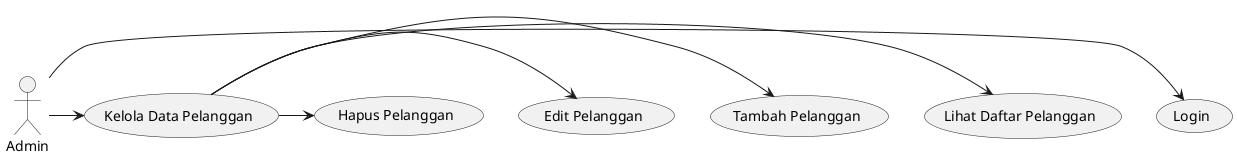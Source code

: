 @startuml
actor "Admin" as Admin

usecase "Login" as UC1
usecase "Kelola Data Pelanggan" as UC2
usecase "Lihat Daftar Pelanggan" as UC3
usecase "Tambah Pelanggan" as UC4
usecase "Edit Pelanggan" as UC5
usecase "Hapus Pelanggan" as UC6

Admin -> UC1
Admin -> UC2
UC2 -> UC3
UC2 -> UC4
UC2 -> UC5
UC2 -> UC6

@enduml
